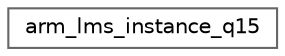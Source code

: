 digraph "Graphical Class Hierarchy"
{
 // LATEX_PDF_SIZE
  bgcolor="transparent";
  edge [fontname=Helvetica,fontsize=10,labelfontname=Helvetica,labelfontsize=10];
  node [fontname=Helvetica,fontsize=10,shape=box,height=0.2,width=0.4];
  rankdir="LR";
  Node0 [id="Node000000",label="arm_lms_instance_q15",height=0.2,width=0.4,color="grey40", fillcolor="white", style="filled",URL="$structarm__lms__instance__q15.html",tooltip="Instance structure for the Q15 LMS filter."];
}
